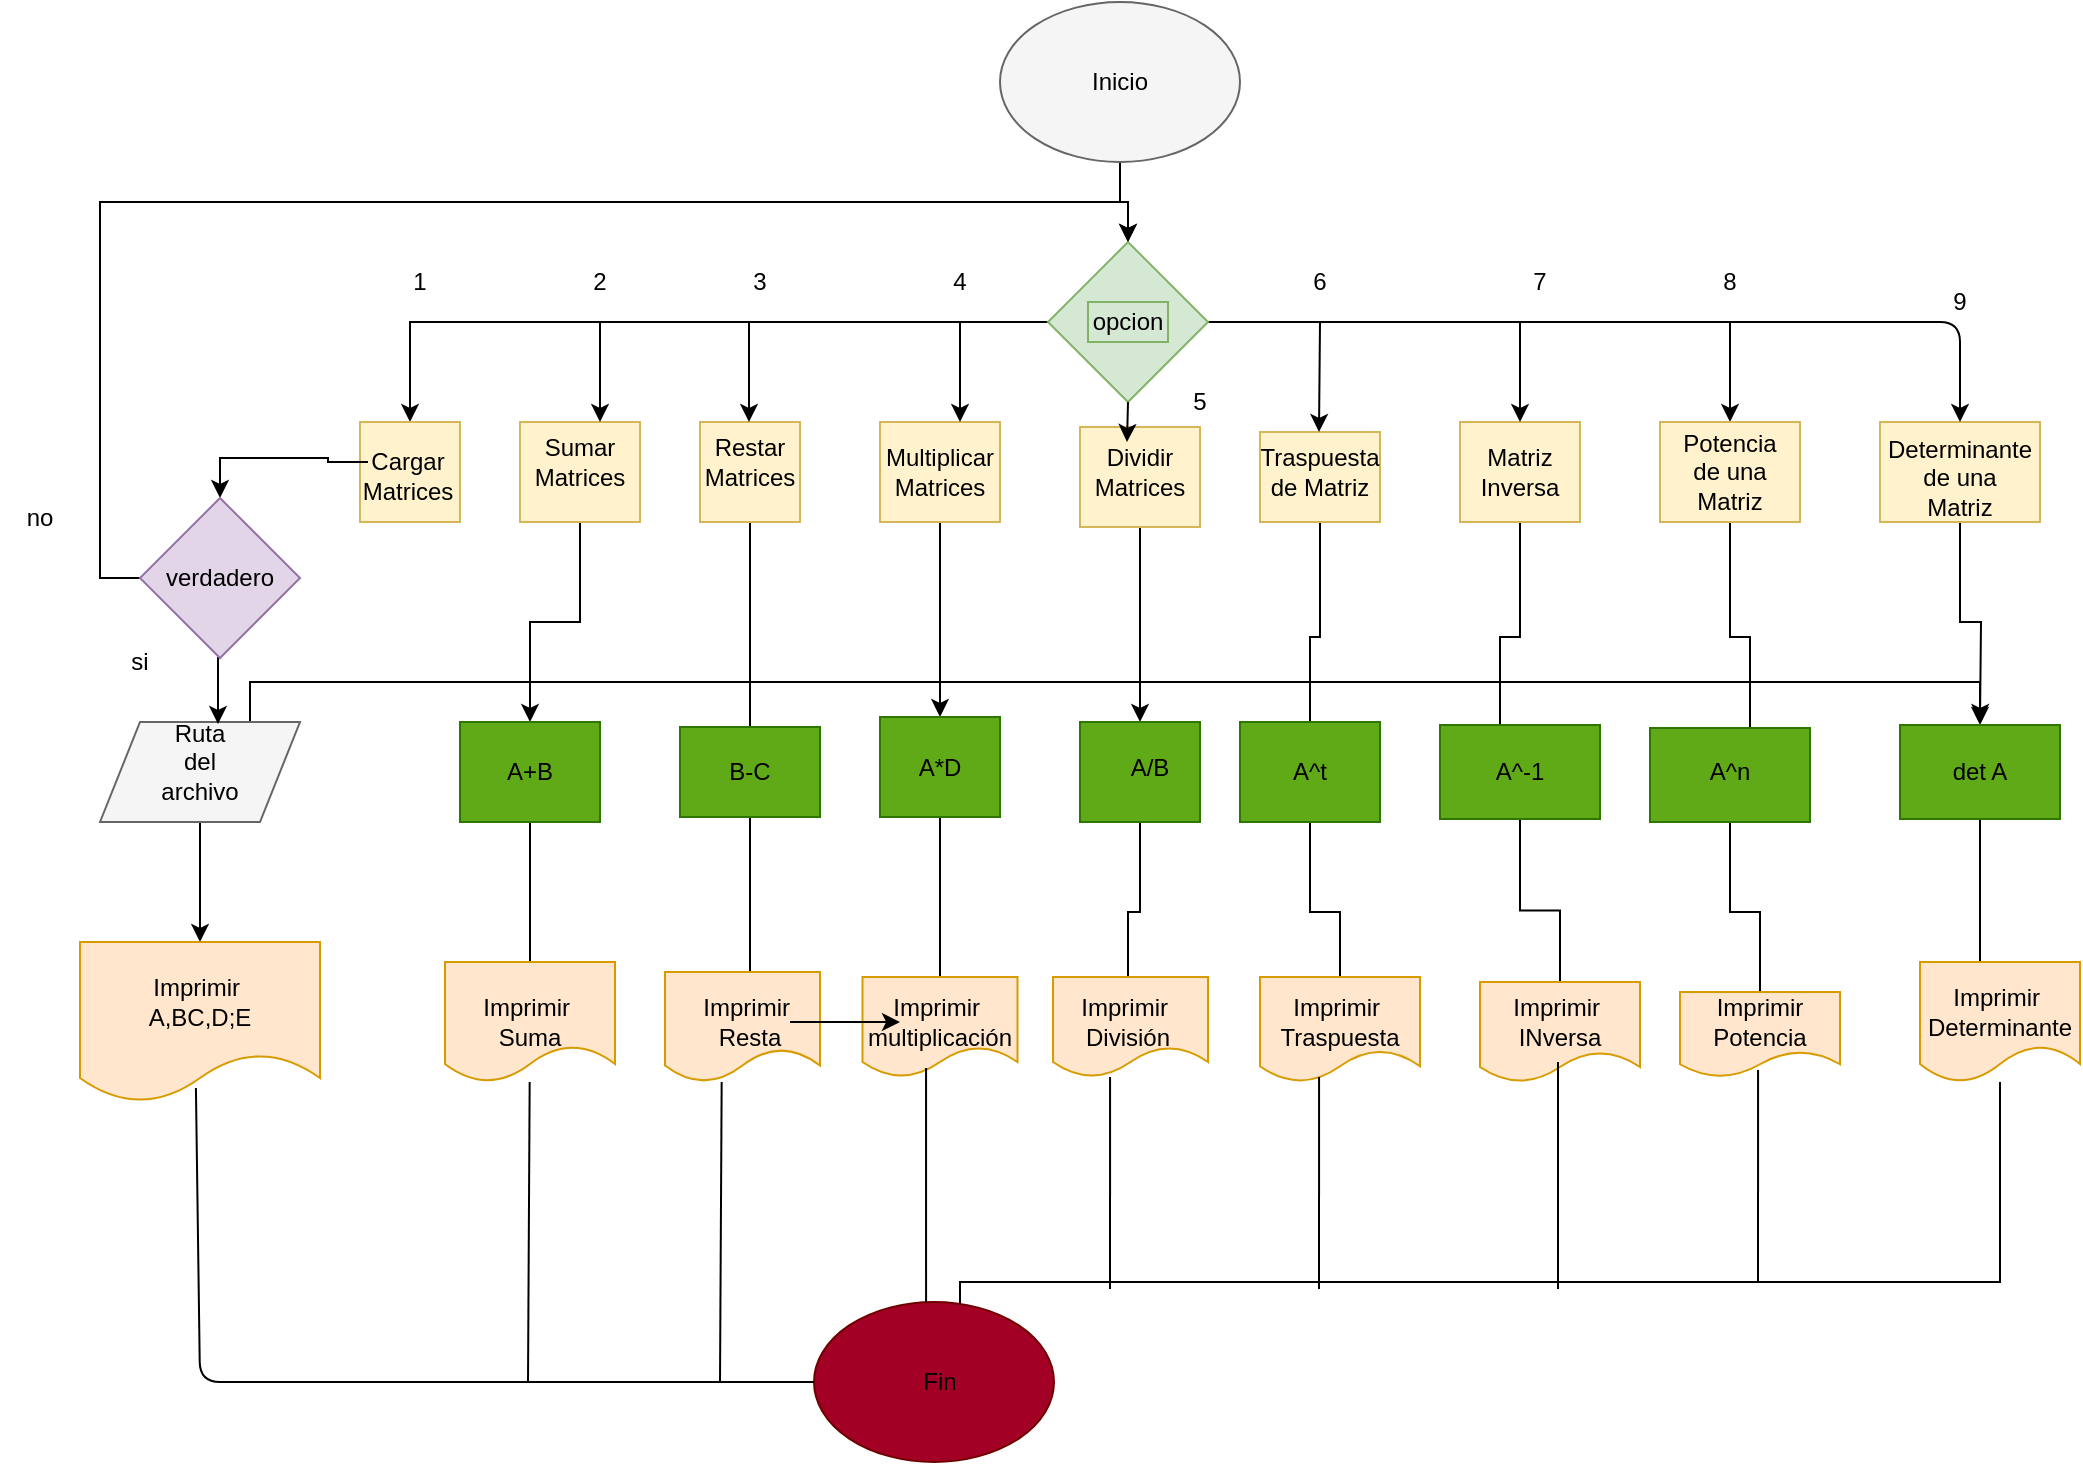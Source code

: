 <mxfile version="14.7.6" type="device"><diagram id="1wGKA4cIlkn6nMppxOJH" name="Page-1"><mxGraphModel dx="2274" dy="750" grid="1" gridSize="10" guides="1" tooltips="1" connect="1" arrows="1" fold="1" page="1" pageScale="1" pageWidth="827" pageHeight="1169" math="0" shadow="0"><root><mxCell id="0"/><mxCell id="1" parent="0"/><mxCell id="6JR12Tb6DqnKkw9JOdaU-50" style="edgeStyle=orthogonalEdgeStyle;rounded=0;orthogonalLoop=1;jettySize=auto;html=1;exitX=0.5;exitY=1;exitDx=0;exitDy=0;entryX=0.5;entryY=0;entryDx=0;entryDy=0;" parent="1" source="6JR12Tb6DqnKkw9JOdaU-1" target="6JR12Tb6DqnKkw9JOdaU-3" edge="1"><mxGeometry relative="1" as="geometry"/></mxCell><mxCell id="6JR12Tb6DqnKkw9JOdaU-1" value="" style="ellipse;whiteSpace=wrap;html=1;fillColor=#f5f5f5;strokeColor=#666666;fontColor=#333333;" parent="1" vertex="1"><mxGeometry x="350" y="190" width="120" height="80" as="geometry"/></mxCell><mxCell id="6JR12Tb6DqnKkw9JOdaU-2" value="&lt;font style=&quot;vertical-align: inherit&quot;&gt;&lt;font style=&quot;vertical-align: inherit&quot;&gt;Inicio&lt;/font&gt;&lt;/font&gt;" style="text;html=1;strokeColor=none;fillColor=none;align=center;verticalAlign=middle;whiteSpace=wrap;rounded=0;" parent="1" vertex="1"><mxGeometry x="390" y="220" width="40" height="20" as="geometry"/></mxCell><mxCell id="6JR12Tb6DqnKkw9JOdaU-51" style="edgeStyle=orthogonalEdgeStyle;rounded=0;orthogonalLoop=1;jettySize=auto;html=1;exitX=1;exitY=0.5;exitDx=0;exitDy=0;entryX=0.5;entryY=0;entryDx=0;entryDy=0;" parent="1" source="6JR12Tb6DqnKkw9JOdaU-3" target="6JR12Tb6DqnKkw9JOdaU-20" edge="1"><mxGeometry relative="1" as="geometry"><mxPoint x="760" y="350" as="targetPoint"/><Array as="points"><mxPoint x="715" y="350"/></Array></mxGeometry></mxCell><mxCell id="6JR12Tb6DqnKkw9JOdaU-56" style="edgeStyle=orthogonalEdgeStyle;rounded=0;orthogonalLoop=1;jettySize=auto;html=1;exitX=0;exitY=0.5;exitDx=0;exitDy=0;entryX=0.5;entryY=0;entryDx=0;entryDy=0;" parent="1" source="6JR12Tb6DqnKkw9JOdaU-3" target="6JR12Tb6DqnKkw9JOdaU-11" edge="1"><mxGeometry relative="1" as="geometry"/></mxCell><mxCell id="6JR12Tb6DqnKkw9JOdaU-3" value="" style="rhombus;whiteSpace=wrap;html=1;fillColor=#d5e8d4;strokeColor=#82b366;" parent="1" vertex="1"><mxGeometry x="374" y="310" width="80" height="80" as="geometry"/></mxCell><mxCell id="6JR12Tb6DqnKkw9JOdaU-4" value="&lt;font style=&quot;vertical-align: inherit&quot;&gt;&lt;font style=&quot;vertical-align: inherit&quot;&gt;opcion&lt;/font&gt;&lt;/font&gt;" style="text;html=1;strokeColor=#82b366;fillColor=#d5e8d4;align=center;verticalAlign=middle;whiteSpace=wrap;rounded=0;" parent="1" vertex="1"><mxGeometry x="394" y="340" width="40" height="20" as="geometry"/></mxCell><mxCell id="6JR12Tb6DqnKkw9JOdaU-11" value="" style="rounded=0;whiteSpace=wrap;html=1;fillColor=#fff2cc;strokeColor=#d6b656;" parent="1" vertex="1"><mxGeometry x="30" y="400" width="50" height="50" as="geometry"/></mxCell><mxCell id="rUJ_rojHfZfvtQhwXgwv-6" style="edgeStyle=orthogonalEdgeStyle;rounded=0;orthogonalLoop=1;jettySize=auto;html=1;exitX=0.5;exitY=1;exitDx=0;exitDy=0;entryX=0.5;entryY=0;entryDx=0;entryDy=0;" edge="1" parent="1" source="6JR12Tb6DqnKkw9JOdaU-12" target="rUJ_rojHfZfvtQhwXgwv-4"><mxGeometry relative="1" as="geometry"/></mxCell><mxCell id="6JR12Tb6DqnKkw9JOdaU-12" value="" style="rounded=0;whiteSpace=wrap;html=1;fillColor=#fff2cc;strokeColor=#d6b656;" parent="1" vertex="1"><mxGeometry x="110" y="400" width="60" height="50" as="geometry"/></mxCell><mxCell id="rUJ_rojHfZfvtQhwXgwv-9" style="edgeStyle=orthogonalEdgeStyle;rounded=0;orthogonalLoop=1;jettySize=auto;html=1;exitX=0.5;exitY=1;exitDx=0;exitDy=0;entryX=0.5;entryY=0;entryDx=0;entryDy=0;" edge="1" parent="1" source="6JR12Tb6DqnKkw9JOdaU-15" target="rUJ_rojHfZfvtQhwXgwv-8"><mxGeometry relative="1" as="geometry"/></mxCell><mxCell id="6JR12Tb6DqnKkw9JOdaU-15" value="" style="rounded=0;whiteSpace=wrap;html=1;fillColor=#fff2cc;strokeColor=#d6b656;" parent="1" vertex="1"><mxGeometry x="200" y="400" width="50" height="50" as="geometry"/></mxCell><mxCell id="rUJ_rojHfZfvtQhwXgwv-12" style="edgeStyle=orthogonalEdgeStyle;rounded=0;orthogonalLoop=1;jettySize=auto;html=1;exitX=0.5;exitY=1;exitDx=0;exitDy=0;entryX=0.5;entryY=0;entryDx=0;entryDy=0;" edge="1" parent="1" source="6JR12Tb6DqnKkw9JOdaU-16" target="rUJ_rojHfZfvtQhwXgwv-10"><mxGeometry relative="1" as="geometry"/></mxCell><mxCell id="6JR12Tb6DqnKkw9JOdaU-16" value="" style="rounded=0;whiteSpace=wrap;html=1;fillColor=#fff2cc;strokeColor=#d6b656;" parent="1" vertex="1"><mxGeometry x="290" y="400" width="60" height="50" as="geometry"/></mxCell><mxCell id="rUJ_rojHfZfvtQhwXgwv-25" style="edgeStyle=orthogonalEdgeStyle;rounded=0;orthogonalLoop=1;jettySize=auto;html=1;exitX=0.5;exitY=1;exitDx=0;exitDy=0;" edge="1" parent="1" source="6JR12Tb6DqnKkw9JOdaU-17" target="rUJ_rojHfZfvtQhwXgwv-13"><mxGeometry relative="1" as="geometry"/></mxCell><mxCell id="6JR12Tb6DqnKkw9JOdaU-17" value="" style="rounded=0;whiteSpace=wrap;html=1;fillColor=#fff2cc;strokeColor=#d6b656;" parent="1" vertex="1"><mxGeometry x="390" y="402.5" width="60" height="50" as="geometry"/></mxCell><mxCell id="rUJ_rojHfZfvtQhwXgwv-26" style="edgeStyle=orthogonalEdgeStyle;rounded=0;orthogonalLoop=1;jettySize=auto;html=1;exitX=0.5;exitY=1;exitDx=0;exitDy=0;entryX=0.5;entryY=0;entryDx=0;entryDy=0;" edge="1" parent="1" source="6JR12Tb6DqnKkw9JOdaU-18" target="rUJ_rojHfZfvtQhwXgwv-16"><mxGeometry relative="1" as="geometry"/></mxCell><mxCell id="6JR12Tb6DqnKkw9JOdaU-18" value="" style="rounded=0;whiteSpace=wrap;html=1;fillColor=#fff2cc;strokeColor=#d6b656;" parent="1" vertex="1"><mxGeometry x="480" y="405" width="60" height="45" as="geometry"/></mxCell><mxCell id="rUJ_rojHfZfvtQhwXgwv-27" style="edgeStyle=orthogonalEdgeStyle;rounded=0;orthogonalLoop=1;jettySize=auto;html=1;exitX=0.5;exitY=1;exitDx=0;exitDy=0;entryX=0.25;entryY=0;entryDx=0;entryDy=0;" edge="1" parent="1" source="6JR12Tb6DqnKkw9JOdaU-19" target="rUJ_rojHfZfvtQhwXgwv-18"><mxGeometry relative="1" as="geometry"/></mxCell><mxCell id="6JR12Tb6DqnKkw9JOdaU-19" value="" style="rounded=0;whiteSpace=wrap;html=1;fillColor=#fff2cc;strokeColor=#d6b656;" parent="1" vertex="1"><mxGeometry x="580" y="400" width="60" height="50" as="geometry"/></mxCell><mxCell id="rUJ_rojHfZfvtQhwXgwv-28" style="edgeStyle=orthogonalEdgeStyle;rounded=0;orthogonalLoop=1;jettySize=auto;html=1;exitX=0.5;exitY=1;exitDx=0;exitDy=0;entryX=0.75;entryY=0;entryDx=0;entryDy=0;" edge="1" parent="1" source="6JR12Tb6DqnKkw9JOdaU-20" target="rUJ_rojHfZfvtQhwXgwv-21"><mxGeometry relative="1" as="geometry"/></mxCell><mxCell id="6JR12Tb6DqnKkw9JOdaU-20" value="" style="rounded=0;whiteSpace=wrap;html=1;fillColor=#fff2cc;strokeColor=#d6b656;" parent="1" vertex="1"><mxGeometry x="680" y="400" width="70" height="50" as="geometry"/></mxCell><mxCell id="6JR12Tb6DqnKkw9JOdaU-83" style="edgeStyle=orthogonalEdgeStyle;rounded=0;orthogonalLoop=1;jettySize=auto;html=1;entryX=0.5;entryY=0;entryDx=0;entryDy=0;" parent="1" source="6JR12Tb6DqnKkw9JOdaU-27" target="6JR12Tb6DqnKkw9JOdaU-79" edge="1"><mxGeometry relative="1" as="geometry"/></mxCell><mxCell id="6JR12Tb6DqnKkw9JOdaU-27" value="&lt;font style=&quot;vertical-align: inherit&quot;&gt;&lt;font style=&quot;vertical-align: inherit&quot;&gt;&lt;br&gt;&lt;font style=&quot;vertical-align: inherit&quot;&gt;&lt;font style=&quot;vertical-align: inherit&quot;&gt;Cargar Matrices&lt;/font&gt;&lt;/font&gt;&lt;br&gt;&lt;/font&gt;&lt;/font&gt;" style="text;html=1;strokeColor=none;fillColor=none;align=center;verticalAlign=middle;whiteSpace=wrap;rounded=0;" parent="1" vertex="1"><mxGeometry x="34" y="410" width="40" height="20" as="geometry"/></mxCell><mxCell id="6JR12Tb6DqnKkw9JOdaU-32" value="&lt;font style=&quot;vertical-align: inherit&quot;&gt;&lt;font style=&quot;vertical-align: inherit&quot;&gt;Sumar Matrices&lt;/font&gt;&lt;/font&gt;" style="text;html=1;strokeColor=none;fillColor=none;align=center;verticalAlign=middle;whiteSpace=wrap;rounded=0;" parent="1" vertex="1"><mxGeometry x="120" y="410" width="40" height="20" as="geometry"/></mxCell><mxCell id="6JR12Tb6DqnKkw9JOdaU-35" value="&lt;font style=&quot;vertical-align: inherit&quot;&gt;&lt;font style=&quot;vertical-align: inherit&quot;&gt;Restar Matrices&lt;/font&gt;&lt;/font&gt;" style="text;html=1;strokeColor=none;fillColor=none;align=center;verticalAlign=middle;whiteSpace=wrap;rounded=0;" parent="1" vertex="1"><mxGeometry x="205" y="410" width="40" height="20" as="geometry"/></mxCell><mxCell id="6JR12Tb6DqnKkw9JOdaU-36" value="&lt;font style=&quot;vertical-align: inherit&quot;&gt;&lt;font style=&quot;vertical-align: inherit&quot;&gt;Multiplicar Matrices&lt;/font&gt;&lt;/font&gt;" style="text;html=1;strokeColor=none;fillColor=none;align=center;verticalAlign=middle;whiteSpace=wrap;rounded=0;" parent="1" vertex="1"><mxGeometry x="300" y="415" width="40" height="20" as="geometry"/></mxCell><mxCell id="6JR12Tb6DqnKkw9JOdaU-38" value="Dividir Matrices" style="text;html=1;strokeColor=none;fillColor=none;align=center;verticalAlign=middle;whiteSpace=wrap;rounded=0;" parent="1" vertex="1"><mxGeometry x="400" y="415" width="40" height="20" as="geometry"/></mxCell><mxCell id="6JR12Tb6DqnKkw9JOdaU-39" value="Traspuesta de Matriz" style="text;html=1;strokeColor=none;fillColor=none;align=center;verticalAlign=middle;whiteSpace=wrap;rounded=0;" parent="1" vertex="1"><mxGeometry x="490" y="415" width="40" height="20" as="geometry"/></mxCell><mxCell id="6JR12Tb6DqnKkw9JOdaU-40" value="Matriz Inversa" style="text;html=1;strokeColor=none;fillColor=none;align=center;verticalAlign=middle;whiteSpace=wrap;rounded=0;" parent="1" vertex="1"><mxGeometry x="590" y="415" width="40" height="20" as="geometry"/></mxCell><mxCell id="6JR12Tb6DqnKkw9JOdaU-41" value="Potencia de una Matriz" style="text;html=1;strokeColor=none;fillColor=none;align=center;verticalAlign=middle;whiteSpace=wrap;rounded=0;" parent="1" vertex="1"><mxGeometry x="695" y="415" width="40" height="20" as="geometry"/></mxCell><mxCell id="6JR12Tb6DqnKkw9JOdaU-53" value="" style="endArrow=classic;html=1;entryX=0.5;entryY=0;entryDx=0;entryDy=0;" parent="1" target="6JR12Tb6DqnKkw9JOdaU-19" edge="1"><mxGeometry width="50" height="50" relative="1" as="geometry"><mxPoint x="610" y="350" as="sourcePoint"/><mxPoint x="440" y="340" as="targetPoint"/></mxGeometry></mxCell><mxCell id="6JR12Tb6DqnKkw9JOdaU-54" value="" style="endArrow=classic;html=1;entryX=0.5;entryY=0;entryDx=0;entryDy=0;" parent="1" edge="1"><mxGeometry width="50" height="50" relative="1" as="geometry"><mxPoint x="510" y="350" as="sourcePoint"/><mxPoint x="509.5" y="405" as="targetPoint"/></mxGeometry></mxCell><mxCell id="6JR12Tb6DqnKkw9JOdaU-55" value="" style="endArrow=classic;html=1;entryX=0.5;entryY=0;entryDx=0;entryDy=0;exitX=0.5;exitY=1;exitDx=0;exitDy=0;" parent="1" source="6JR12Tb6DqnKkw9JOdaU-3" edge="1"><mxGeometry width="50" height="50" relative="1" as="geometry"><mxPoint x="413.5" y="360" as="sourcePoint"/><mxPoint x="413.5" y="410" as="targetPoint"/></mxGeometry></mxCell><mxCell id="6JR12Tb6DqnKkw9JOdaU-57" value="" style="endArrow=classic;html=1;entryX=0.5;entryY=0;entryDx=0;entryDy=0;" parent="1" edge="1"><mxGeometry width="50" height="50" relative="1" as="geometry"><mxPoint x="330" y="350" as="sourcePoint"/><mxPoint x="330" y="400" as="targetPoint"/></mxGeometry></mxCell><mxCell id="6JR12Tb6DqnKkw9JOdaU-58" value="" style="endArrow=classic;html=1;entryX=0.5;entryY=0;entryDx=0;entryDy=0;" parent="1" edge="1"><mxGeometry width="50" height="50" relative="1" as="geometry"><mxPoint x="224.5" y="350" as="sourcePoint"/><mxPoint x="224.5" y="400" as="targetPoint"/></mxGeometry></mxCell><mxCell id="6JR12Tb6DqnKkw9JOdaU-59" value="" style="endArrow=classic;html=1;entryX=0.5;entryY=0;entryDx=0;entryDy=0;" parent="1" edge="1"><mxGeometry width="50" height="50" relative="1" as="geometry"><mxPoint x="150" y="350" as="sourcePoint"/><mxPoint x="150" y="400" as="targetPoint"/></mxGeometry></mxCell><mxCell id="6JR12Tb6DqnKkw9JOdaU-62" value="1" style="text;html=1;strokeColor=none;fillColor=none;align=center;verticalAlign=middle;whiteSpace=wrap;rounded=0;" parent="1" vertex="1"><mxGeometry x="40" y="320" width="40" height="20" as="geometry"/></mxCell><mxCell id="6JR12Tb6DqnKkw9JOdaU-63" value="2" style="text;html=1;strokeColor=none;fillColor=none;align=center;verticalAlign=middle;whiteSpace=wrap;rounded=0;" parent="1" vertex="1"><mxGeometry x="130" y="320" width="40" height="20" as="geometry"/></mxCell><mxCell id="6JR12Tb6DqnKkw9JOdaU-64" value="3" style="text;html=1;strokeColor=none;fillColor=none;align=center;verticalAlign=middle;whiteSpace=wrap;rounded=0;" parent="1" vertex="1"><mxGeometry x="210" y="320" width="40" height="20" as="geometry"/></mxCell><mxCell id="6JR12Tb6DqnKkw9JOdaU-65" value="4" style="text;html=1;strokeColor=none;fillColor=none;align=center;verticalAlign=middle;whiteSpace=wrap;rounded=0;" parent="1" vertex="1"><mxGeometry x="310" y="320" width="40" height="20" as="geometry"/></mxCell><mxCell id="6JR12Tb6DqnKkw9JOdaU-66" value="5" style="text;html=1;strokeColor=none;fillColor=none;align=center;verticalAlign=middle;whiteSpace=wrap;rounded=0;" parent="1" vertex="1"><mxGeometry x="430" y="380" width="40" height="20" as="geometry"/></mxCell><mxCell id="6JR12Tb6DqnKkw9JOdaU-67" value="6" style="text;html=1;strokeColor=none;fillColor=none;align=center;verticalAlign=middle;whiteSpace=wrap;rounded=0;" parent="1" vertex="1"><mxGeometry x="490" y="320" width="40" height="20" as="geometry"/></mxCell><mxCell id="6JR12Tb6DqnKkw9JOdaU-68" value="7" style="text;html=1;strokeColor=none;fillColor=none;align=center;verticalAlign=middle;whiteSpace=wrap;rounded=0;" parent="1" vertex="1"><mxGeometry x="600" y="320" width="40" height="20" as="geometry"/></mxCell><mxCell id="6JR12Tb6DqnKkw9JOdaU-69" value="8" style="text;html=1;strokeColor=none;fillColor=none;align=center;verticalAlign=middle;whiteSpace=wrap;rounded=0;" parent="1" vertex="1"><mxGeometry x="695" y="320" width="40" height="20" as="geometry"/></mxCell><mxCell id="rUJ_rojHfZfvtQhwXgwv-29" style="edgeStyle=orthogonalEdgeStyle;rounded=0;orthogonalLoop=1;jettySize=auto;html=1;exitX=0.5;exitY=1;exitDx=0;exitDy=0;" edge="1" parent="1" source="6JR12Tb6DqnKkw9JOdaU-70"><mxGeometry relative="1" as="geometry"><mxPoint x="840" y="550" as="targetPoint"/></mxGeometry></mxCell><mxCell id="6JR12Tb6DqnKkw9JOdaU-70" value="" style="rounded=0;whiteSpace=wrap;html=1;fillColor=#fff2cc;strokeColor=#d6b656;" parent="1" vertex="1"><mxGeometry x="790" y="400" width="80" height="50" as="geometry"/></mxCell><mxCell id="6JR12Tb6DqnKkw9JOdaU-71" value="Determinante de una Matriz" style="text;html=1;strokeColor=none;fillColor=none;align=center;verticalAlign=middle;whiteSpace=wrap;rounded=0;" parent="1" vertex="1"><mxGeometry x="810" y="417.5" width="40" height="20" as="geometry"/></mxCell><mxCell id="6JR12Tb6DqnKkw9JOdaU-74" value="" style="endArrow=classic;html=1;entryX=0.5;entryY=0;entryDx=0;entryDy=0;" parent="1" target="6JR12Tb6DqnKkw9JOdaU-70" edge="1"><mxGeometry width="50" height="50" relative="1" as="geometry"><mxPoint x="710" y="350" as="sourcePoint"/><mxPoint x="760" y="305" as="targetPoint"/><Array as="points"><mxPoint x="830" y="350"/></Array></mxGeometry></mxCell><mxCell id="6JR12Tb6DqnKkw9JOdaU-75" value="9" style="text;html=1;strokeColor=none;fillColor=none;align=center;verticalAlign=middle;whiteSpace=wrap;rounded=0;" parent="1" vertex="1"><mxGeometry x="810" y="330" width="40" height="20" as="geometry"/></mxCell><mxCell id="rUJ_rojHfZfvtQhwXgwv-3" style="edgeStyle=orthogonalEdgeStyle;rounded=0;orthogonalLoop=1;jettySize=auto;html=1;exitX=0.5;exitY=1;exitDx=0;exitDy=0;entryX=0.5;entryY=0;entryDx=0;entryDy=0;" edge="1" parent="1" source="6JR12Tb6DqnKkw9JOdaU-76" target="rUJ_rojHfZfvtQhwXgwv-1"><mxGeometry relative="1" as="geometry"/></mxCell><mxCell id="rUJ_rojHfZfvtQhwXgwv-24" style="edgeStyle=orthogonalEdgeStyle;rounded=0;orthogonalLoop=1;jettySize=auto;html=1;exitX=0.75;exitY=0;exitDx=0;exitDy=0;entryX=0.5;entryY=0;entryDx=0;entryDy=0;" edge="1" parent="1" source="6JR12Tb6DqnKkw9JOdaU-76" target="rUJ_rojHfZfvtQhwXgwv-20"><mxGeometry relative="1" as="geometry"><Array as="points"><mxPoint x="-25" y="530"/><mxPoint x="840" y="530"/></Array></mxGeometry></mxCell><mxCell id="6JR12Tb6DqnKkw9JOdaU-76" value="" style="shape=parallelogram;perimeter=parallelogramPerimeter;whiteSpace=wrap;html=1;fixedSize=1;fillColor=#f5f5f5;strokeColor=#666666;fontColor=#333333;" parent="1" vertex="1"><mxGeometry x="-100" y="550" width="100" height="50" as="geometry"/></mxCell><mxCell id="6JR12Tb6DqnKkw9JOdaU-77" value="Ruta del archivo" style="text;html=1;strokeColor=none;fillColor=none;align=center;verticalAlign=middle;whiteSpace=wrap;rounded=0;" parent="1" vertex="1"><mxGeometry x="-70" y="560" width="40" height="20" as="geometry"/></mxCell><mxCell id="6JR12Tb6DqnKkw9JOdaU-84" style="edgeStyle=orthogonalEdgeStyle;rounded=0;orthogonalLoop=1;jettySize=auto;html=1;exitX=0.5;exitY=1;exitDx=0;exitDy=0;entryX=0.59;entryY=0.02;entryDx=0;entryDy=0;entryPerimeter=0;" parent="1" source="6JR12Tb6DqnKkw9JOdaU-79" target="6JR12Tb6DqnKkw9JOdaU-76" edge="1"><mxGeometry relative="1" as="geometry"/></mxCell><mxCell id="6JR12Tb6DqnKkw9JOdaU-85" style="edgeStyle=orthogonalEdgeStyle;rounded=0;orthogonalLoop=1;jettySize=auto;html=1;exitX=0;exitY=0.5;exitDx=0;exitDy=0;entryX=0.5;entryY=0;entryDx=0;entryDy=0;" parent="1" source="6JR12Tb6DqnKkw9JOdaU-79" target="6JR12Tb6DqnKkw9JOdaU-3" edge="1"><mxGeometry relative="1" as="geometry"/></mxCell><mxCell id="6JR12Tb6DqnKkw9JOdaU-79" value="" style="rhombus;whiteSpace=wrap;html=1;fillColor=#e1d5e7;strokeColor=#9673a6;" parent="1" vertex="1"><mxGeometry x="-80" y="438" width="80" height="80" as="geometry"/></mxCell><mxCell id="6JR12Tb6DqnKkw9JOdaU-82" value="verdadero" style="text;html=1;strokeColor=none;fillColor=none;align=center;verticalAlign=middle;whiteSpace=wrap;rounded=0;" parent="1" vertex="1"><mxGeometry x="-60" y="468" width="40" height="20" as="geometry"/></mxCell><mxCell id="6JR12Tb6DqnKkw9JOdaU-87" value="si" style="text;html=1;strokeColor=none;fillColor=none;align=center;verticalAlign=middle;whiteSpace=wrap;rounded=0;" parent="1" vertex="1"><mxGeometry x="-100" y="510" width="40" height="20" as="geometry"/></mxCell><mxCell id="6JR12Tb6DqnKkw9JOdaU-88" value="no" style="text;html=1;strokeColor=none;fillColor=none;align=center;verticalAlign=middle;whiteSpace=wrap;rounded=0;" parent="1" vertex="1"><mxGeometry x="-150" y="438" width="40" height="20" as="geometry"/></mxCell><mxCell id="rUJ_rojHfZfvtQhwXgwv-1" value="" style="shape=document;whiteSpace=wrap;html=1;boundedLbl=1;fillColor=#ffe6cc;strokeColor=#d79b00;" vertex="1" parent="1"><mxGeometry x="-110" y="660" width="120" height="80" as="geometry"/></mxCell><mxCell id="rUJ_rojHfZfvtQhwXgwv-2" value="&lt;font style=&quot;vertical-align: inherit&quot;&gt;&lt;font style=&quot;vertical-align: inherit&quot;&gt;Imprimir&amp;nbsp;&lt;br&gt;A,BC,D;E&lt;br&gt;&lt;/font&gt;&lt;/font&gt;" style="text;html=1;strokeColor=none;fillColor=none;align=center;verticalAlign=middle;whiteSpace=wrap;rounded=0;" vertex="1" parent="1"><mxGeometry x="-70" y="680" width="40" height="20" as="geometry"/></mxCell><mxCell id="rUJ_rojHfZfvtQhwXgwv-46" style="edgeStyle=orthogonalEdgeStyle;rounded=0;orthogonalLoop=1;jettySize=auto;html=1;exitX=0.5;exitY=1;exitDx=0;exitDy=0;entryX=0.5;entryY=0;entryDx=0;entryDy=0;" edge="1" parent="1" source="rUJ_rojHfZfvtQhwXgwv-4" target="rUJ_rojHfZfvtQhwXgwv-39"><mxGeometry relative="1" as="geometry"/></mxCell><mxCell id="rUJ_rojHfZfvtQhwXgwv-4" value="" style="rounded=0;whiteSpace=wrap;html=1;fillColor=#60a917;strokeColor=#2D7600;fontColor=#ffffff;" vertex="1" parent="1"><mxGeometry x="80" y="550" width="70" height="50" as="geometry"/></mxCell><mxCell id="rUJ_rojHfZfvtQhwXgwv-5" value="&lt;font style=&quot;vertical-align: inherit&quot;&gt;&lt;font style=&quot;vertical-align: inherit&quot;&gt;A+B&lt;/font&gt;&lt;/font&gt;" style="text;html=1;strokeColor=none;fillColor=none;align=center;verticalAlign=middle;whiteSpace=wrap;rounded=0;" vertex="1" parent="1"><mxGeometry x="95" y="565" width="40" height="20" as="geometry"/></mxCell><mxCell id="rUJ_rojHfZfvtQhwXgwv-48" style="edgeStyle=orthogonalEdgeStyle;rounded=0;orthogonalLoop=1;jettySize=auto;html=1;exitX=0.5;exitY=1;exitDx=0;exitDy=0;entryX=0.5;entryY=0;entryDx=0;entryDy=0;" edge="1" parent="1" source="rUJ_rojHfZfvtQhwXgwv-7" target="rUJ_rojHfZfvtQhwXgwv-40"><mxGeometry relative="1" as="geometry"/></mxCell><mxCell id="rUJ_rojHfZfvtQhwXgwv-7" value="" style="rounded=0;whiteSpace=wrap;html=1;fillColor=#60a917;strokeColor=#2D7600;fontColor=#ffffff;" vertex="1" parent="1"><mxGeometry x="190" y="552.5" width="70" height="45" as="geometry"/></mxCell><mxCell id="rUJ_rojHfZfvtQhwXgwv-8" value="&lt;font style=&quot;vertical-align: inherit&quot;&gt;&lt;font style=&quot;vertical-align: inherit&quot;&gt;B-C&lt;/font&gt;&lt;/font&gt;" style="text;html=1;strokeColor=none;fillColor=none;align=center;verticalAlign=middle;whiteSpace=wrap;rounded=0;" vertex="1" parent="1"><mxGeometry x="205" y="565" width="40" height="20" as="geometry"/></mxCell><mxCell id="rUJ_rojHfZfvtQhwXgwv-50" style="edgeStyle=orthogonalEdgeStyle;rounded=0;orthogonalLoop=1;jettySize=auto;html=1;exitX=0.5;exitY=1;exitDx=0;exitDy=0;" edge="1" parent="1" source="rUJ_rojHfZfvtQhwXgwv-10" target="rUJ_rojHfZfvtQhwXgwv-41"><mxGeometry relative="1" as="geometry"/></mxCell><mxCell id="rUJ_rojHfZfvtQhwXgwv-10" value="" style="rounded=0;whiteSpace=wrap;html=1;fillColor=#60a917;strokeColor=#2D7600;fontColor=#ffffff;" vertex="1" parent="1"><mxGeometry x="290" y="547.5" width="60" height="50" as="geometry"/></mxCell><mxCell id="rUJ_rojHfZfvtQhwXgwv-11" value="&lt;font style=&quot;vertical-align: inherit&quot;&gt;&lt;font style=&quot;vertical-align: inherit&quot;&gt;A*D&lt;/font&gt;&lt;/font&gt;" style="text;html=1;strokeColor=none;fillColor=none;align=center;verticalAlign=middle;whiteSpace=wrap;rounded=0;" vertex="1" parent="1"><mxGeometry x="300" y="563" width="40" height="20" as="geometry"/></mxCell><mxCell id="rUJ_rojHfZfvtQhwXgwv-52" style="edgeStyle=orthogonalEdgeStyle;rounded=0;orthogonalLoop=1;jettySize=auto;html=1;exitX=0.5;exitY=1;exitDx=0;exitDy=0;entryX=0.5;entryY=0;entryDx=0;entryDy=0;" edge="1" parent="1" source="rUJ_rojHfZfvtQhwXgwv-13" target="rUJ_rojHfZfvtQhwXgwv-42"><mxGeometry relative="1" as="geometry"/></mxCell><mxCell id="rUJ_rojHfZfvtQhwXgwv-13" value="" style="rounded=0;whiteSpace=wrap;html=1;fillColor=#60a917;strokeColor=#2D7600;fontColor=#ffffff;" vertex="1" parent="1"><mxGeometry x="390" y="550" width="60" height="50" as="geometry"/></mxCell><mxCell id="rUJ_rojHfZfvtQhwXgwv-14" value="A/B" style="text;html=1;strokeColor=none;fillColor=none;align=center;verticalAlign=middle;whiteSpace=wrap;rounded=0;" vertex="1" parent="1"><mxGeometry x="405" y="563" width="40" height="20" as="geometry"/></mxCell><mxCell id="rUJ_rojHfZfvtQhwXgwv-53" style="edgeStyle=orthogonalEdgeStyle;rounded=0;orthogonalLoop=1;jettySize=auto;html=1;exitX=0.5;exitY=1;exitDx=0;exitDy=0;entryX=0.5;entryY=0;entryDx=0;entryDy=0;" edge="1" parent="1" source="rUJ_rojHfZfvtQhwXgwv-15" target="rUJ_rojHfZfvtQhwXgwv-43"><mxGeometry relative="1" as="geometry"/></mxCell><mxCell id="rUJ_rojHfZfvtQhwXgwv-15" value="" style="rounded=0;whiteSpace=wrap;html=1;fillColor=#60a917;strokeColor=#2D7600;fontColor=#ffffff;" vertex="1" parent="1"><mxGeometry x="470" y="550" width="70" height="50" as="geometry"/></mxCell><mxCell id="rUJ_rojHfZfvtQhwXgwv-16" value="A^t" style="text;html=1;strokeColor=none;fillColor=none;align=center;verticalAlign=middle;whiteSpace=wrap;rounded=0;" vertex="1" parent="1"><mxGeometry x="485" y="565" width="40" height="20" as="geometry"/></mxCell><mxCell id="rUJ_rojHfZfvtQhwXgwv-54" style="edgeStyle=orthogonalEdgeStyle;rounded=0;orthogonalLoop=1;jettySize=auto;html=1;exitX=0.5;exitY=1;exitDx=0;exitDy=0;entryX=0.5;entryY=0;entryDx=0;entryDy=0;" edge="1" parent="1" source="rUJ_rojHfZfvtQhwXgwv-17" target="rUJ_rojHfZfvtQhwXgwv-44"><mxGeometry relative="1" as="geometry"/></mxCell><mxCell id="rUJ_rojHfZfvtQhwXgwv-17" value="" style="rounded=0;whiteSpace=wrap;html=1;fillColor=#60a917;strokeColor=#2D7600;fontColor=#ffffff;" vertex="1" parent="1"><mxGeometry x="570" y="551.5" width="80" height="47" as="geometry"/></mxCell><mxCell id="rUJ_rojHfZfvtQhwXgwv-18" value="A^-1" style="text;html=1;strokeColor=none;fillColor=none;align=center;verticalAlign=middle;whiteSpace=wrap;rounded=0;" vertex="1" parent="1"><mxGeometry x="590" y="565" width="40" height="20" as="geometry"/></mxCell><mxCell id="rUJ_rojHfZfvtQhwXgwv-56" style="edgeStyle=orthogonalEdgeStyle;rounded=0;orthogonalLoop=1;jettySize=auto;html=1;exitX=0.5;exitY=1;exitDx=0;exitDy=0;entryX=0.5;entryY=0.5;entryDx=0;entryDy=0;entryPerimeter=0;" edge="1" parent="1" source="rUJ_rojHfZfvtQhwXgwv-19" target="rUJ_rojHfZfvtQhwXgwv-45"><mxGeometry relative="1" as="geometry"/></mxCell><mxCell id="rUJ_rojHfZfvtQhwXgwv-19" value="" style="rounded=0;whiteSpace=wrap;html=1;fillColor=#60a917;strokeColor=#2D7600;fontColor=#ffffff;" vertex="1" parent="1"><mxGeometry x="675" y="553" width="80" height="47" as="geometry"/></mxCell><mxCell id="rUJ_rojHfZfvtQhwXgwv-61" style="edgeStyle=orthogonalEdgeStyle;rounded=0;orthogonalLoop=1;jettySize=auto;html=1;exitX=0.5;exitY=1;exitDx=0;exitDy=0;entryX=0.25;entryY=0;entryDx=0;entryDy=0;" edge="1" parent="1" source="rUJ_rojHfZfvtQhwXgwv-20" target="rUJ_rojHfZfvtQhwXgwv-60"><mxGeometry relative="1" as="geometry"/></mxCell><mxCell id="rUJ_rojHfZfvtQhwXgwv-20" value="" style="rounded=0;whiteSpace=wrap;html=1;fillColor=#60a917;strokeColor=#2D7600;fontColor=#ffffff;" vertex="1" parent="1"><mxGeometry x="800" y="551.5" width="80" height="47" as="geometry"/></mxCell><mxCell id="rUJ_rojHfZfvtQhwXgwv-21" value="A^n" style="text;html=1;strokeColor=none;fillColor=none;align=center;verticalAlign=middle;whiteSpace=wrap;rounded=0;" vertex="1" parent="1"><mxGeometry x="695" y="565" width="40" height="20" as="geometry"/></mxCell><mxCell id="rUJ_rojHfZfvtQhwXgwv-22" value="det A" style="text;html=1;strokeColor=none;fillColor=none;align=center;verticalAlign=middle;whiteSpace=wrap;rounded=0;" vertex="1" parent="1"><mxGeometry x="820" y="565" width="40" height="20" as="geometry"/></mxCell><mxCell id="rUJ_rojHfZfvtQhwXgwv-30" value="" style="shape=document;whiteSpace=wrap;html=1;boundedLbl=1;fillColor=#ffe6cc;strokeColor=#d79b00;" vertex="1" parent="1"><mxGeometry x="72.5" y="670" width="85" height="60" as="geometry"/></mxCell><mxCell id="rUJ_rojHfZfvtQhwXgwv-32" value="" style="shape=document;whiteSpace=wrap;html=1;boundedLbl=1;fillColor=#ffe6cc;strokeColor=#d79b00;" vertex="1" parent="1"><mxGeometry x="480" y="677.5" width="80" height="52.5" as="geometry"/></mxCell><mxCell id="rUJ_rojHfZfvtQhwXgwv-33" value="" style="shape=document;whiteSpace=wrap;html=1;boundedLbl=1;fillColor=#ffe6cc;strokeColor=#d79b00;" vertex="1" parent="1"><mxGeometry x="590" y="680" width="80" height="50" as="geometry"/></mxCell><mxCell id="rUJ_rojHfZfvtQhwXgwv-34" value="" style="shape=document;whiteSpace=wrap;html=1;boundedLbl=1;fillColor=#ffe6cc;strokeColor=#d79b00;" vertex="1" parent="1"><mxGeometry x="690" y="685" width="80" height="42.5" as="geometry"/></mxCell><mxCell id="rUJ_rojHfZfvtQhwXgwv-64" style="edgeStyle=orthogonalEdgeStyle;rounded=0;orthogonalLoop=1;jettySize=auto;html=1;" edge="1" parent="1" source="rUJ_rojHfZfvtQhwXgwv-35"><mxGeometry relative="1" as="geometry"><mxPoint x="320" y="860" as="targetPoint"/><Array as="points"><mxPoint x="850" y="830"/><mxPoint x="330" y="830"/><mxPoint x="330" y="900"/><mxPoint x="320" y="900"/></Array></mxGeometry></mxCell><mxCell id="rUJ_rojHfZfvtQhwXgwv-35" value="" style="shape=document;whiteSpace=wrap;html=1;boundedLbl=1;fillColor=#ffe6cc;strokeColor=#d79b00;" vertex="1" parent="1"><mxGeometry x="810" y="670" width="80" height="60" as="geometry"/></mxCell><mxCell id="rUJ_rojHfZfvtQhwXgwv-36" value="" style="shape=document;whiteSpace=wrap;html=1;boundedLbl=1;fillColor=#ffe6cc;strokeColor=#d79b00;" vertex="1" parent="1"><mxGeometry x="376.5" y="677.5" width="77.5" height="50" as="geometry"/></mxCell><mxCell id="rUJ_rojHfZfvtQhwXgwv-37" value="" style="shape=document;whiteSpace=wrap;html=1;boundedLbl=1;fillColor=#ffe6cc;strokeColor=#d79b00;" vertex="1" parent="1"><mxGeometry x="281.25" y="677.5" width="77.5" height="50" as="geometry"/></mxCell><mxCell id="rUJ_rojHfZfvtQhwXgwv-38" value="" style="shape=document;whiteSpace=wrap;html=1;boundedLbl=1;fillColor=#ffe6cc;strokeColor=#d79b00;" vertex="1" parent="1"><mxGeometry x="182.5" y="675" width="77.5" height="55" as="geometry"/></mxCell><mxCell id="rUJ_rojHfZfvtQhwXgwv-39" value="Imprimir&amp;nbsp;&lt;br&gt;Suma" style="text;html=1;strokeColor=none;fillColor=none;align=center;verticalAlign=middle;whiteSpace=wrap;rounded=0;" vertex="1" parent="1"><mxGeometry x="95" y="690" width="40" height="20" as="geometry"/></mxCell><mxCell id="rUJ_rojHfZfvtQhwXgwv-76" value="" style="edgeStyle=orthogonalEdgeStyle;rounded=0;orthogonalLoop=1;jettySize=auto;html=1;" edge="1" parent="1" source="rUJ_rojHfZfvtQhwXgwv-40" target="rUJ_rojHfZfvtQhwXgwv-41"><mxGeometry relative="1" as="geometry"/></mxCell><mxCell id="rUJ_rojHfZfvtQhwXgwv-40" value="Imprimir&amp;nbsp;&lt;br&gt;Resta" style="text;html=1;strokeColor=none;fillColor=none;align=center;verticalAlign=middle;whiteSpace=wrap;rounded=0;" vertex="1" parent="1"><mxGeometry x="205" y="690" width="40" height="20" as="geometry"/></mxCell><mxCell id="rUJ_rojHfZfvtQhwXgwv-41" value="Imprimir&amp;nbsp;&lt;br&gt;multiplicación" style="text;html=1;strokeColor=none;fillColor=none;align=center;verticalAlign=middle;whiteSpace=wrap;rounded=0;" vertex="1" parent="1"><mxGeometry x="300" y="690" width="40" height="20" as="geometry"/></mxCell><mxCell id="rUJ_rojHfZfvtQhwXgwv-42" value="Imprimir&amp;nbsp;&lt;br&gt;División" style="text;html=1;strokeColor=none;fillColor=none;align=center;verticalAlign=middle;whiteSpace=wrap;rounded=0;" vertex="1" parent="1"><mxGeometry x="394" y="690" width="40" height="20" as="geometry"/></mxCell><mxCell id="rUJ_rojHfZfvtQhwXgwv-43" value="Imprimir&amp;nbsp;&lt;br&gt;Traspuesta" style="text;html=1;strokeColor=none;fillColor=none;align=center;verticalAlign=middle;whiteSpace=wrap;rounded=0;" vertex="1" parent="1"><mxGeometry x="500" y="690" width="40" height="20" as="geometry"/></mxCell><mxCell id="rUJ_rojHfZfvtQhwXgwv-44" value="Imprimir&amp;nbsp;&lt;br&gt;INversa" style="text;html=1;strokeColor=none;fillColor=none;align=center;verticalAlign=middle;whiteSpace=wrap;rounded=0;" vertex="1" parent="1"><mxGeometry x="610" y="690" width="40" height="20" as="geometry"/></mxCell><mxCell id="rUJ_rojHfZfvtQhwXgwv-45" value="Imprimir&lt;br&gt;Potencia" style="text;html=1;strokeColor=none;fillColor=none;align=center;verticalAlign=middle;whiteSpace=wrap;rounded=0;" vertex="1" parent="1"><mxGeometry x="710" y="690" width="40" height="20" as="geometry"/></mxCell><mxCell id="rUJ_rojHfZfvtQhwXgwv-57" value="" style="ellipse;whiteSpace=wrap;html=1;fillColor=#a20025;strokeColor=#6F0000;fontColor=#ffffff;" vertex="1" parent="1"><mxGeometry x="257" y="840" width="120" height="80" as="geometry"/></mxCell><mxCell id="rUJ_rojHfZfvtQhwXgwv-58" value="Fin" style="text;html=1;strokeColor=none;fillColor=none;align=center;verticalAlign=middle;whiteSpace=wrap;rounded=0;" vertex="1" parent="1"><mxGeometry x="300" y="870" width="40" height="20" as="geometry"/></mxCell><mxCell id="rUJ_rojHfZfvtQhwXgwv-60" value="Imprimir&amp;nbsp;&lt;br&gt;Determinante" style="text;html=1;strokeColor=none;fillColor=none;align=center;verticalAlign=middle;whiteSpace=wrap;rounded=0;" vertex="1" parent="1"><mxGeometry x="830" y="685" width="40" height="20" as="geometry"/></mxCell><mxCell id="rUJ_rojHfZfvtQhwXgwv-66" value="" style="endArrow=none;html=1;entryX=0.488;entryY=0.918;entryDx=0;entryDy=0;entryPerimeter=0;" edge="1" parent="1" target="rUJ_rojHfZfvtQhwXgwv-34"><mxGeometry width="50" height="50" relative="1" as="geometry"><mxPoint x="729" y="830" as="sourcePoint"/><mxPoint x="735" y="730" as="targetPoint"/></mxGeometry></mxCell><mxCell id="rUJ_rojHfZfvtQhwXgwv-67" value="" style="endArrow=none;html=1;" edge="1" parent="1"><mxGeometry width="50" height="50" relative="1" as="geometry"><mxPoint x="629" y="833.48" as="sourcePoint"/><mxPoint x="629" y="720" as="targetPoint"/></mxGeometry></mxCell><mxCell id="rUJ_rojHfZfvtQhwXgwv-68" value="" style="endArrow=none;html=1;entryX=0.488;entryY=0.918;entryDx=0;entryDy=0;entryPerimeter=0;" edge="1" parent="1"><mxGeometry width="50" height="50" relative="1" as="geometry"><mxPoint x="509.5" y="833.48" as="sourcePoint"/><mxPoint x="509.54" y="727.495" as="targetPoint"/></mxGeometry></mxCell><mxCell id="rUJ_rojHfZfvtQhwXgwv-69" value="" style="endArrow=none;html=1;entryX=0.488;entryY=0.918;entryDx=0;entryDy=0;entryPerimeter=0;" edge="1" parent="1"><mxGeometry width="50" height="50" relative="1" as="geometry"><mxPoint x="405" y="833.48" as="sourcePoint"/><mxPoint x="405.04" y="727.495" as="targetPoint"/></mxGeometry></mxCell><mxCell id="rUJ_rojHfZfvtQhwXgwv-70" value="" style="endArrow=none;html=1;entryX=0.41;entryY=0.91;entryDx=0;entryDy=0;entryPerimeter=0;exitX=0.467;exitY=0;exitDx=0;exitDy=0;exitPerimeter=0;" edge="1" parent="1" source="rUJ_rojHfZfvtQhwXgwv-57" target="rUJ_rojHfZfvtQhwXgwv-37"><mxGeometry width="50" height="50" relative="1" as="geometry"><mxPoint x="316.5" y="833.48" as="sourcePoint"/><mxPoint x="316.54" y="727.495" as="targetPoint"/></mxGeometry></mxCell><mxCell id="rUJ_rojHfZfvtQhwXgwv-71" value="" style="endArrow=none;html=1;exitX=0;exitY=0.5;exitDx=0;exitDy=0;entryX=0.483;entryY=0.913;entryDx=0;entryDy=0;entryPerimeter=0;" edge="1" parent="1" source="rUJ_rojHfZfvtQhwXgwv-57" target="rUJ_rojHfZfvtQhwXgwv-1"><mxGeometry width="50" height="50" relative="1" as="geometry"><mxPoint x="-50" y="860" as="sourcePoint"/><mxPoint x="-50.5" y="800" as="targetPoint"/><Array as="points"><mxPoint x="-50" y="880"/></Array></mxGeometry></mxCell><mxCell id="rUJ_rojHfZfvtQhwXgwv-72" value="" style="endArrow=none;html=1;" edge="1" parent="1" target="rUJ_rojHfZfvtQhwXgwv-30"><mxGeometry width="50" height="50" relative="1" as="geometry"><mxPoint x="114" y="880" as="sourcePoint"/><mxPoint x="140" y="780" as="targetPoint"/></mxGeometry></mxCell><mxCell id="rUJ_rojHfZfvtQhwXgwv-73" value="" style="endArrow=none;html=1;" edge="1" parent="1"><mxGeometry width="50" height="50" relative="1" as="geometry"><mxPoint x="210" y="880" as="sourcePoint"/><mxPoint x="210.833" y="730" as="targetPoint"/></mxGeometry></mxCell></root></mxGraphModel></diagram></mxfile>
